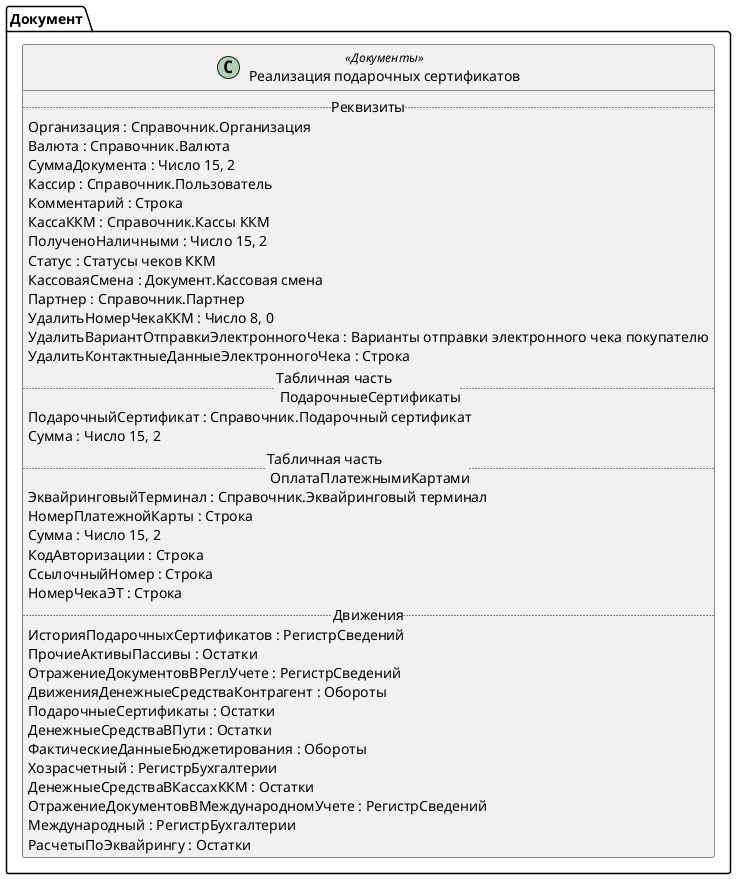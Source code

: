 ﻿@startuml РеализацияПодарочныхСертификатов
'!include templates.wsd
'..\include templates.wsd
class Документ.РеализацияПодарочныхСертификатов as "Реализация подарочных сертификатов" <<Документы>>
{
..Реквизиты..
Организация : Справочник.Организация
Валюта : Справочник.Валюта
СуммаДокумента : Число 15, 2
Кассир : Справочник.Пользователь
Комментарий : Строка
КассаККМ : Справочник.Кассы ККМ
ПолученоНаличными : Число 15, 2
Статус : Статусы чеков ККМ
КассоваяСмена : Документ.Кассовая смена
Партнер : Справочник.Партнер
УдалитьНомерЧекаККМ : Число 8, 0
УдалитьВариантОтправкиЭлектронногоЧека : Варианты отправки электронного чека покупателю
УдалитьКонтактныеДанныеЭлектронногоЧека : Строка
..Табличная часть \n ПодарочныеСертификаты..
ПодарочныйСертификат : Справочник.Подарочный сертификат
Сумма : Число 15, 2
..Табличная часть \n ОплатаПлатежнымиКартами..
ЭквайринговыйТерминал : Справочник.Эквайринговый терминал
НомерПлатежнойКарты : Строка
Сумма : Число 15, 2
КодАвторизации : Строка
СсылочныйНомер : Строка
НомерЧекаЭТ : Строка
..Движения..
ИсторияПодарочныхСертификатов : РегистрСведений
ПрочиеАктивыПассивы : Остатки
ОтражениеДокументовВРеглУчете : РегистрСведений
ДвиженияДенежныеСредстваКонтрагент : Обороты
ПодарочныеСертификаты : Остатки
ДенежныеСредстваВПути : Остатки
ФактическиеДанныеБюджетирования : Обороты
Хозрасчетный : РегистрБухгалтерии
ДенежныеСредстваВКассахККМ : Остатки
ОтражениеДокументовВМеждународномУчете : РегистрСведений
Международный : РегистрБухгалтерии
РасчетыПоЭквайрингу : Остатки
}
@enduml
